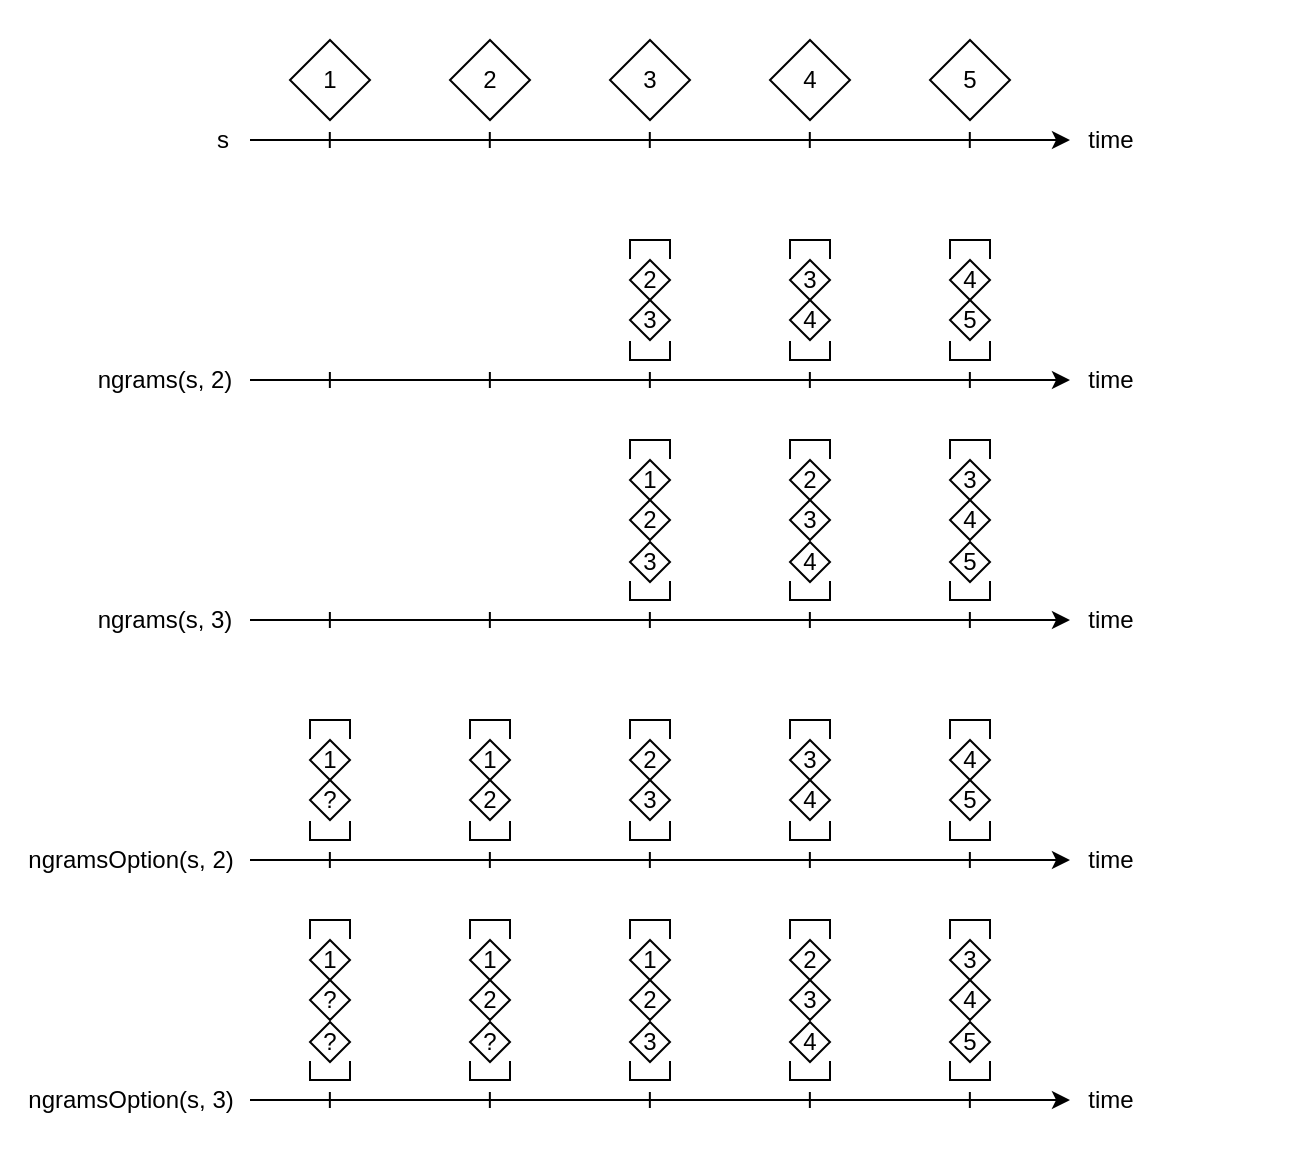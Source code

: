 <mxfile version="22.1.2" type="device">
  <diagram name="Pagina-1" id="KrAMYKN802Sa1sQlcGRf">
    <mxGraphModel dx="1416" dy="818" grid="1" gridSize="10" guides="1" tooltips="1" connect="1" arrows="1" fold="1" page="1" pageScale="1" pageWidth="827" pageHeight="1169" math="0" shadow="0">
      <root>
        <mxCell id="0" />
        <mxCell id="1" parent="0" />
        <mxCell id="X-2cT9AtNMiIcICBBnYA-75" value="" style="rounded=0;whiteSpace=wrap;html=1;strokeColor=none;" parent="1" vertex="1">
          <mxGeometry x="200" y="290" width="640" height="580" as="geometry" />
        </mxCell>
        <mxCell id="X-2cT9AtNMiIcICBBnYA-1" value="" style="endArrow=classic;html=1;rounded=0;" parent="1" edge="1">
          <mxGeometry width="50" height="50" relative="1" as="geometry">
            <mxPoint x="320" y="360" as="sourcePoint" />
            <mxPoint x="730" y="360" as="targetPoint" />
          </mxGeometry>
        </mxCell>
        <mxCell id="X-2cT9AtNMiIcICBBnYA-3" value="1" style="rhombus;whiteSpace=wrap;html=1;" parent="1" vertex="1">
          <mxGeometry x="340" y="310" width="40" height="40" as="geometry" />
        </mxCell>
        <mxCell id="X-2cT9AtNMiIcICBBnYA-4" value="2" style="rhombus;whiteSpace=wrap;html=1;" parent="1" vertex="1">
          <mxGeometry x="420" y="310" width="40" height="40" as="geometry" />
        </mxCell>
        <mxCell id="X-2cT9AtNMiIcICBBnYA-5" value="3" style="rhombus;whiteSpace=wrap;html=1;" parent="1" vertex="1">
          <mxGeometry x="500" y="310" width="40" height="40" as="geometry" />
        </mxCell>
        <mxCell id="X-2cT9AtNMiIcICBBnYA-6" value="4" style="rhombus;whiteSpace=wrap;html=1;" parent="1" vertex="1">
          <mxGeometry x="580" y="310" width="40" height="40" as="geometry" />
        </mxCell>
        <mxCell id="X-2cT9AtNMiIcICBBnYA-7" value="5" style="rhombus;whiteSpace=wrap;html=1;" parent="1" vertex="1">
          <mxGeometry x="660" y="310" width="40" height="40" as="geometry" />
        </mxCell>
        <mxCell id="X-2cT9AtNMiIcICBBnYA-8" value="" style="endArrow=classic;html=1;rounded=0;" parent="1" edge="1">
          <mxGeometry width="50" height="50" relative="1" as="geometry">
            <mxPoint x="320" y="480" as="sourcePoint" />
            <mxPoint x="730" y="480" as="targetPoint" />
          </mxGeometry>
        </mxCell>
        <mxCell id="X-2cT9AtNMiIcICBBnYA-26" value="" style="endArrow=none;html=1;rounded=0;" parent="1" edge="1">
          <mxGeometry width="50" height="50" relative="1" as="geometry">
            <mxPoint x="359.9" y="364" as="sourcePoint" />
            <mxPoint x="359.9" y="356" as="targetPoint" />
          </mxGeometry>
        </mxCell>
        <mxCell id="X-2cT9AtNMiIcICBBnYA-27" value="" style="endArrow=none;html=1;rounded=0;" parent="1" edge="1">
          <mxGeometry width="50" height="50" relative="1" as="geometry">
            <mxPoint x="439.9" y="364" as="sourcePoint" />
            <mxPoint x="439.9" y="356" as="targetPoint" />
          </mxGeometry>
        </mxCell>
        <mxCell id="X-2cT9AtNMiIcICBBnYA-28" value="" style="endArrow=none;html=1;rounded=0;" parent="1" edge="1">
          <mxGeometry width="50" height="50" relative="1" as="geometry">
            <mxPoint x="519.9" y="364" as="sourcePoint" />
            <mxPoint x="519.9" y="356" as="targetPoint" />
          </mxGeometry>
        </mxCell>
        <mxCell id="X-2cT9AtNMiIcICBBnYA-29" value="" style="endArrow=none;html=1;rounded=0;" parent="1" edge="1">
          <mxGeometry width="50" height="50" relative="1" as="geometry">
            <mxPoint x="599.9" y="364" as="sourcePoint" />
            <mxPoint x="599.9" y="356" as="targetPoint" />
          </mxGeometry>
        </mxCell>
        <mxCell id="X-2cT9AtNMiIcICBBnYA-30" value="" style="endArrow=none;html=1;rounded=0;" parent="1" edge="1">
          <mxGeometry width="50" height="50" relative="1" as="geometry">
            <mxPoint x="679.9" y="364" as="sourcePoint" />
            <mxPoint x="679.9" y="356" as="targetPoint" />
          </mxGeometry>
        </mxCell>
        <mxCell id="X-2cT9AtNMiIcICBBnYA-31" value="" style="endArrow=none;html=1;rounded=0;" parent="1" edge="1">
          <mxGeometry width="50" height="50" relative="1" as="geometry">
            <mxPoint x="359.93" y="484" as="sourcePoint" />
            <mxPoint x="359.93" y="476" as="targetPoint" />
          </mxGeometry>
        </mxCell>
        <mxCell id="X-2cT9AtNMiIcICBBnYA-32" value="" style="endArrow=none;html=1;rounded=0;" parent="1" edge="1">
          <mxGeometry width="50" height="50" relative="1" as="geometry">
            <mxPoint x="439.93" y="484" as="sourcePoint" />
            <mxPoint x="439.93" y="476" as="targetPoint" />
          </mxGeometry>
        </mxCell>
        <mxCell id="X-2cT9AtNMiIcICBBnYA-33" value="" style="endArrow=none;html=1;rounded=0;" parent="1" edge="1">
          <mxGeometry width="50" height="50" relative="1" as="geometry">
            <mxPoint x="519.93" y="484" as="sourcePoint" />
            <mxPoint x="519.93" y="476" as="targetPoint" />
          </mxGeometry>
        </mxCell>
        <mxCell id="X-2cT9AtNMiIcICBBnYA-34" value="" style="endArrow=none;html=1;rounded=0;" parent="1" edge="1">
          <mxGeometry width="50" height="50" relative="1" as="geometry">
            <mxPoint x="599.93" y="484" as="sourcePoint" />
            <mxPoint x="599.93" y="476" as="targetPoint" />
          </mxGeometry>
        </mxCell>
        <mxCell id="X-2cT9AtNMiIcICBBnYA-35" value="" style="endArrow=none;html=1;rounded=0;" parent="1" edge="1">
          <mxGeometry width="50" height="50" relative="1" as="geometry">
            <mxPoint x="679.93" y="484" as="sourcePoint" />
            <mxPoint x="679.93" y="476" as="targetPoint" />
          </mxGeometry>
        </mxCell>
        <mxCell id="X-2cT9AtNMiIcICBBnYA-36" value="time" style="text;html=1;align=center;verticalAlign=middle;resizable=0;points=[];autosize=1;strokeColor=none;fillColor=none;" parent="1" vertex="1">
          <mxGeometry x="725" y="345" width="50" height="30" as="geometry" />
        </mxCell>
        <mxCell id="X-2cT9AtNMiIcICBBnYA-37" value="time" style="text;html=1;align=center;verticalAlign=middle;resizable=0;points=[];autosize=1;strokeColor=none;fillColor=none;" parent="1" vertex="1">
          <mxGeometry x="725" y="465" width="50" height="30" as="geometry" />
        </mxCell>
        <mxCell id="X-2cT9AtNMiIcICBBnYA-38" value="" style="endArrow=classic;html=1;rounded=0;" parent="1" edge="1">
          <mxGeometry width="50" height="50" relative="1" as="geometry">
            <mxPoint x="320" y="600" as="sourcePoint" />
            <mxPoint x="730" y="600" as="targetPoint" />
          </mxGeometry>
        </mxCell>
        <mxCell id="X-2cT9AtNMiIcICBBnYA-39" value="1" style="rhombus;whiteSpace=wrap;html=1;" parent="1" vertex="1">
          <mxGeometry x="510" y="520" width="20" height="20" as="geometry" />
        </mxCell>
        <mxCell id="X-2cT9AtNMiIcICBBnYA-40" value="2" style="rhombus;whiteSpace=wrap;html=1;" parent="1" vertex="1">
          <mxGeometry x="510" y="540" width="20" height="20" as="geometry" />
        </mxCell>
        <mxCell id="X-2cT9AtNMiIcICBBnYA-41" value="3" style="rhombus;whiteSpace=wrap;html=1;" parent="1" vertex="1">
          <mxGeometry x="510" y="561" width="20" height="20" as="geometry" />
        </mxCell>
        <mxCell id="X-2cT9AtNMiIcICBBnYA-42" value="" style="shape=partialRectangle;whiteSpace=wrap;html=1;bottom=1;right=1;left=1;top=0;fillColor=none;routingCenterX=-0.5;rotation=-180;" parent="1" vertex="1">
          <mxGeometry x="510" y="510" width="20" height="9" as="geometry" />
        </mxCell>
        <mxCell id="X-2cT9AtNMiIcICBBnYA-43" value="" style="shape=partialRectangle;whiteSpace=wrap;html=1;bottom=1;right=1;left=1;top=0;fillColor=none;routingCenterX=-0.5;rotation=0;" parent="1" vertex="1">
          <mxGeometry x="510" y="581" width="20" height="9" as="geometry" />
        </mxCell>
        <mxCell id="X-2cT9AtNMiIcICBBnYA-54" value="" style="endArrow=none;html=1;rounded=0;" parent="1" edge="1">
          <mxGeometry width="50" height="50" relative="1" as="geometry">
            <mxPoint x="359.93" y="604" as="sourcePoint" />
            <mxPoint x="359.93" y="596" as="targetPoint" />
          </mxGeometry>
        </mxCell>
        <mxCell id="X-2cT9AtNMiIcICBBnYA-55" value="" style="endArrow=none;html=1;rounded=0;" parent="1" edge="1">
          <mxGeometry width="50" height="50" relative="1" as="geometry">
            <mxPoint x="439.93" y="604" as="sourcePoint" />
            <mxPoint x="439.93" y="596" as="targetPoint" />
          </mxGeometry>
        </mxCell>
        <mxCell id="X-2cT9AtNMiIcICBBnYA-56" value="" style="endArrow=none;html=1;rounded=0;" parent="1" edge="1">
          <mxGeometry width="50" height="50" relative="1" as="geometry">
            <mxPoint x="519.93" y="604" as="sourcePoint" />
            <mxPoint x="519.93" y="596" as="targetPoint" />
          </mxGeometry>
        </mxCell>
        <mxCell id="X-2cT9AtNMiIcICBBnYA-57" value="" style="endArrow=none;html=1;rounded=0;" parent="1" edge="1">
          <mxGeometry width="50" height="50" relative="1" as="geometry">
            <mxPoint x="599.93" y="604" as="sourcePoint" />
            <mxPoint x="599.93" y="596" as="targetPoint" />
          </mxGeometry>
        </mxCell>
        <mxCell id="X-2cT9AtNMiIcICBBnYA-58" value="" style="endArrow=none;html=1;rounded=0;" parent="1" edge="1">
          <mxGeometry width="50" height="50" relative="1" as="geometry">
            <mxPoint x="679.93" y="604" as="sourcePoint" />
            <mxPoint x="679.93" y="596" as="targetPoint" />
          </mxGeometry>
        </mxCell>
        <mxCell id="X-2cT9AtNMiIcICBBnYA-59" value="time" style="text;html=1;align=center;verticalAlign=middle;resizable=0;points=[];autosize=1;strokeColor=none;fillColor=none;" parent="1" vertex="1">
          <mxGeometry x="725" y="585" width="50" height="30" as="geometry" />
        </mxCell>
        <mxCell id="X-2cT9AtNMiIcICBBnYA-60" value="2" style="rhombus;whiteSpace=wrap;html=1;" parent="1" vertex="1">
          <mxGeometry x="510" y="420" width="20" height="20" as="geometry" />
        </mxCell>
        <mxCell id="X-2cT9AtNMiIcICBBnYA-61" value="3" style="rhombus;whiteSpace=wrap;html=1;" parent="1" vertex="1">
          <mxGeometry x="510" y="440" width="20" height="20" as="geometry" />
        </mxCell>
        <mxCell id="X-2cT9AtNMiIcICBBnYA-62" value="" style="shape=partialRectangle;whiteSpace=wrap;html=1;bottom=1;right=1;left=1;top=0;fillColor=none;routingCenterX=-0.5;rotation=-180;" parent="1" vertex="1">
          <mxGeometry x="510" y="410" width="20" height="9" as="geometry" />
        </mxCell>
        <mxCell id="X-2cT9AtNMiIcICBBnYA-63" value="" style="shape=partialRectangle;whiteSpace=wrap;html=1;bottom=1;right=1;left=1;top=0;fillColor=none;routingCenterX=-0.5;rotation=0;" parent="1" vertex="1">
          <mxGeometry x="510" y="461" width="20" height="9" as="geometry" />
        </mxCell>
        <mxCell id="X-2cT9AtNMiIcICBBnYA-64" value="3" style="rhombus;whiteSpace=wrap;html=1;" parent="1" vertex="1">
          <mxGeometry x="590" y="420" width="20" height="20" as="geometry" />
        </mxCell>
        <mxCell id="X-2cT9AtNMiIcICBBnYA-65" value="4" style="rhombus;whiteSpace=wrap;html=1;" parent="1" vertex="1">
          <mxGeometry x="590" y="440" width="20" height="20" as="geometry" />
        </mxCell>
        <mxCell id="X-2cT9AtNMiIcICBBnYA-66" value="" style="shape=partialRectangle;whiteSpace=wrap;html=1;bottom=1;right=1;left=1;top=0;fillColor=none;routingCenterX=-0.5;rotation=-180;" parent="1" vertex="1">
          <mxGeometry x="590" y="410" width="20" height="9" as="geometry" />
        </mxCell>
        <mxCell id="X-2cT9AtNMiIcICBBnYA-67" value="" style="shape=partialRectangle;whiteSpace=wrap;html=1;bottom=1;right=1;left=1;top=0;fillColor=none;routingCenterX=-0.5;rotation=0;" parent="1" vertex="1">
          <mxGeometry x="590" y="461" width="20" height="9" as="geometry" />
        </mxCell>
        <mxCell id="X-2cT9AtNMiIcICBBnYA-68" value="4" style="rhombus;whiteSpace=wrap;html=1;" parent="1" vertex="1">
          <mxGeometry x="670" y="420" width="20" height="20" as="geometry" />
        </mxCell>
        <mxCell id="X-2cT9AtNMiIcICBBnYA-69" value="5" style="rhombus;whiteSpace=wrap;html=1;" parent="1" vertex="1">
          <mxGeometry x="670" y="440" width="20" height="20" as="geometry" />
        </mxCell>
        <mxCell id="X-2cT9AtNMiIcICBBnYA-70" value="" style="shape=partialRectangle;whiteSpace=wrap;html=1;bottom=1;right=1;left=1;top=0;fillColor=none;routingCenterX=-0.5;rotation=-180;" parent="1" vertex="1">
          <mxGeometry x="670" y="410" width="20" height="9" as="geometry" />
        </mxCell>
        <mxCell id="X-2cT9AtNMiIcICBBnYA-71" value="" style="shape=partialRectangle;whiteSpace=wrap;html=1;bottom=1;right=1;left=1;top=0;fillColor=none;routingCenterX=-0.5;rotation=0;" parent="1" vertex="1">
          <mxGeometry x="670" y="461" width="20" height="9" as="geometry" />
        </mxCell>
        <mxCell id="X-2cT9AtNMiIcICBBnYA-72" value="s" style="text;html=1;align=center;verticalAlign=middle;resizable=0;points=[];autosize=1;strokeColor=none;fillColor=none;" parent="1" vertex="1">
          <mxGeometry x="291" y="345" width="30" height="30" as="geometry" />
        </mxCell>
        <mxCell id="X-2cT9AtNMiIcICBBnYA-73" value="ngrams(s, 2)" style="text;html=1;align=center;verticalAlign=middle;resizable=0;points=[];autosize=1;strokeColor=none;fillColor=none;" parent="1" vertex="1">
          <mxGeometry x="232" y="465" width="90" height="30" as="geometry" />
        </mxCell>
        <mxCell id="X-2cT9AtNMiIcICBBnYA-74" value="ngrams(s, 3)" style="text;html=1;align=center;verticalAlign=middle;resizable=0;points=[];autosize=1;strokeColor=none;fillColor=none;" parent="1" vertex="1">
          <mxGeometry x="232" y="585" width="90" height="30" as="geometry" />
        </mxCell>
        <mxCell id="X-2cT9AtNMiIcICBBnYA-76" value="" style="endArrow=classic;html=1;rounded=0;" parent="1" edge="1">
          <mxGeometry width="50" height="50" relative="1" as="geometry">
            <mxPoint x="320" y="720" as="sourcePoint" />
            <mxPoint x="730" y="720" as="targetPoint" />
          </mxGeometry>
        </mxCell>
        <mxCell id="X-2cT9AtNMiIcICBBnYA-81" value="" style="endArrow=none;html=1;rounded=0;" parent="1" edge="1">
          <mxGeometry width="50" height="50" relative="1" as="geometry">
            <mxPoint x="359.93" y="724" as="sourcePoint" />
            <mxPoint x="359.93" y="716" as="targetPoint" />
          </mxGeometry>
        </mxCell>
        <mxCell id="X-2cT9AtNMiIcICBBnYA-82" value="" style="endArrow=none;html=1;rounded=0;" parent="1" edge="1">
          <mxGeometry width="50" height="50" relative="1" as="geometry">
            <mxPoint x="439.93" y="724" as="sourcePoint" />
            <mxPoint x="439.93" y="716" as="targetPoint" />
          </mxGeometry>
        </mxCell>
        <mxCell id="X-2cT9AtNMiIcICBBnYA-83" value="" style="endArrow=none;html=1;rounded=0;" parent="1" edge="1">
          <mxGeometry width="50" height="50" relative="1" as="geometry">
            <mxPoint x="519.93" y="724" as="sourcePoint" />
            <mxPoint x="519.93" y="716" as="targetPoint" />
          </mxGeometry>
        </mxCell>
        <mxCell id="X-2cT9AtNMiIcICBBnYA-84" value="" style="endArrow=none;html=1;rounded=0;" parent="1" edge="1">
          <mxGeometry width="50" height="50" relative="1" as="geometry">
            <mxPoint x="599.93" y="724" as="sourcePoint" />
            <mxPoint x="599.93" y="716" as="targetPoint" />
          </mxGeometry>
        </mxCell>
        <mxCell id="X-2cT9AtNMiIcICBBnYA-85" value="" style="endArrow=none;html=1;rounded=0;" parent="1" edge="1">
          <mxGeometry width="50" height="50" relative="1" as="geometry">
            <mxPoint x="679.93" y="724" as="sourcePoint" />
            <mxPoint x="679.93" y="716" as="targetPoint" />
          </mxGeometry>
        </mxCell>
        <mxCell id="X-2cT9AtNMiIcICBBnYA-86" value="time" style="text;html=1;align=center;verticalAlign=middle;resizable=0;points=[];autosize=1;strokeColor=none;fillColor=none;" parent="1" vertex="1">
          <mxGeometry x="725" y="705" width="50" height="30" as="geometry" />
        </mxCell>
        <mxCell id="X-2cT9AtNMiIcICBBnYA-87" value="" style="endArrow=classic;html=1;rounded=0;" parent="1" edge="1">
          <mxGeometry width="50" height="50" relative="1" as="geometry">
            <mxPoint x="320" y="840" as="sourcePoint" />
            <mxPoint x="730" y="840" as="targetPoint" />
          </mxGeometry>
        </mxCell>
        <mxCell id="X-2cT9AtNMiIcICBBnYA-103" value="" style="endArrow=none;html=1;rounded=0;" parent="1" edge="1">
          <mxGeometry width="50" height="50" relative="1" as="geometry">
            <mxPoint x="359.93" y="844" as="sourcePoint" />
            <mxPoint x="359.93" y="836" as="targetPoint" />
          </mxGeometry>
        </mxCell>
        <mxCell id="X-2cT9AtNMiIcICBBnYA-104" value="" style="endArrow=none;html=1;rounded=0;" parent="1" edge="1">
          <mxGeometry width="50" height="50" relative="1" as="geometry">
            <mxPoint x="439.93" y="844" as="sourcePoint" />
            <mxPoint x="439.93" y="836" as="targetPoint" />
          </mxGeometry>
        </mxCell>
        <mxCell id="X-2cT9AtNMiIcICBBnYA-105" value="" style="endArrow=none;html=1;rounded=0;" parent="1" edge="1">
          <mxGeometry width="50" height="50" relative="1" as="geometry">
            <mxPoint x="519.93" y="844" as="sourcePoint" />
            <mxPoint x="519.93" y="836" as="targetPoint" />
          </mxGeometry>
        </mxCell>
        <mxCell id="X-2cT9AtNMiIcICBBnYA-106" value="" style="endArrow=none;html=1;rounded=0;" parent="1" edge="1">
          <mxGeometry width="50" height="50" relative="1" as="geometry">
            <mxPoint x="599.93" y="844" as="sourcePoint" />
            <mxPoint x="599.93" y="836" as="targetPoint" />
          </mxGeometry>
        </mxCell>
        <mxCell id="X-2cT9AtNMiIcICBBnYA-107" value="" style="endArrow=none;html=1;rounded=0;" parent="1" edge="1">
          <mxGeometry width="50" height="50" relative="1" as="geometry">
            <mxPoint x="679.93" y="844" as="sourcePoint" />
            <mxPoint x="679.93" y="836" as="targetPoint" />
          </mxGeometry>
        </mxCell>
        <mxCell id="X-2cT9AtNMiIcICBBnYA-108" value="time" style="text;html=1;align=center;verticalAlign=middle;resizable=0;points=[];autosize=1;strokeColor=none;fillColor=none;" parent="1" vertex="1">
          <mxGeometry x="725" y="825" width="50" height="30" as="geometry" />
        </mxCell>
        <mxCell id="X-2cT9AtNMiIcICBBnYA-121" value="ngramsOption(s, 2)" style="text;html=1;align=center;verticalAlign=middle;resizable=0;points=[];autosize=1;strokeColor=none;fillColor=none;" parent="1" vertex="1">
          <mxGeometry x="195" y="705" width="130" height="30" as="geometry" />
        </mxCell>
        <mxCell id="X-2cT9AtNMiIcICBBnYA-122" value="ngramsOption(s, 3)" style="text;html=1;align=center;verticalAlign=middle;resizable=0;points=[];autosize=1;strokeColor=none;fillColor=none;" parent="1" vertex="1">
          <mxGeometry x="195" y="825" width="130" height="30" as="geometry" />
        </mxCell>
        <mxCell id="umXss4XSFMtkoOehGp6l-1" value="2" style="rhombus;whiteSpace=wrap;html=1;" vertex="1" parent="1">
          <mxGeometry x="590" y="520" width="20" height="20" as="geometry" />
        </mxCell>
        <mxCell id="umXss4XSFMtkoOehGp6l-2" value="3" style="rhombus;whiteSpace=wrap;html=1;" vertex="1" parent="1">
          <mxGeometry x="590" y="540" width="20" height="20" as="geometry" />
        </mxCell>
        <mxCell id="umXss4XSFMtkoOehGp6l-3" value="4" style="rhombus;whiteSpace=wrap;html=1;" vertex="1" parent="1">
          <mxGeometry x="590" y="561" width="20" height="20" as="geometry" />
        </mxCell>
        <mxCell id="umXss4XSFMtkoOehGp6l-4" value="" style="shape=partialRectangle;whiteSpace=wrap;html=1;bottom=1;right=1;left=1;top=0;fillColor=none;routingCenterX=-0.5;rotation=-180;" vertex="1" parent="1">
          <mxGeometry x="590" y="510" width="20" height="9" as="geometry" />
        </mxCell>
        <mxCell id="umXss4XSFMtkoOehGp6l-5" value="" style="shape=partialRectangle;whiteSpace=wrap;html=1;bottom=1;right=1;left=1;top=0;fillColor=none;routingCenterX=-0.5;rotation=0;" vertex="1" parent="1">
          <mxGeometry x="590" y="581" width="20" height="9" as="geometry" />
        </mxCell>
        <mxCell id="umXss4XSFMtkoOehGp6l-6" value="3" style="rhombus;whiteSpace=wrap;html=1;" vertex="1" parent="1">
          <mxGeometry x="670" y="520" width="20" height="20" as="geometry" />
        </mxCell>
        <mxCell id="umXss4XSFMtkoOehGp6l-7" value="4" style="rhombus;whiteSpace=wrap;html=1;" vertex="1" parent="1">
          <mxGeometry x="670" y="540" width="20" height="20" as="geometry" />
        </mxCell>
        <mxCell id="umXss4XSFMtkoOehGp6l-8" value="5" style="rhombus;whiteSpace=wrap;html=1;" vertex="1" parent="1">
          <mxGeometry x="670" y="561" width="20" height="20" as="geometry" />
        </mxCell>
        <mxCell id="umXss4XSFMtkoOehGp6l-9" value="" style="shape=partialRectangle;whiteSpace=wrap;html=1;bottom=1;right=1;left=1;top=0;fillColor=none;routingCenterX=-0.5;rotation=-180;" vertex="1" parent="1">
          <mxGeometry x="670" y="510" width="20" height="9" as="geometry" />
        </mxCell>
        <mxCell id="umXss4XSFMtkoOehGp6l-10" value="" style="shape=partialRectangle;whiteSpace=wrap;html=1;bottom=1;right=1;left=1;top=0;fillColor=none;routingCenterX=-0.5;rotation=0;" vertex="1" parent="1">
          <mxGeometry x="670" y="581" width="20" height="9" as="geometry" />
        </mxCell>
        <mxCell id="umXss4XSFMtkoOehGp6l-11" value="1" style="rhombus;whiteSpace=wrap;html=1;" vertex="1" parent="1">
          <mxGeometry x="350" y="660" width="20" height="20" as="geometry" />
        </mxCell>
        <mxCell id="umXss4XSFMtkoOehGp6l-12" value="?" style="rhombus;whiteSpace=wrap;html=1;" vertex="1" parent="1">
          <mxGeometry x="350" y="680" width="20" height="20" as="geometry" />
        </mxCell>
        <mxCell id="umXss4XSFMtkoOehGp6l-13" value="" style="shape=partialRectangle;whiteSpace=wrap;html=1;bottom=1;right=1;left=1;top=0;fillColor=none;routingCenterX=-0.5;rotation=-180;" vertex="1" parent="1">
          <mxGeometry x="350" y="650" width="20" height="9" as="geometry" />
        </mxCell>
        <mxCell id="umXss4XSFMtkoOehGp6l-14" value="" style="shape=partialRectangle;whiteSpace=wrap;html=1;bottom=1;right=1;left=1;top=0;fillColor=none;routingCenterX=-0.5;rotation=0;" vertex="1" parent="1">
          <mxGeometry x="350" y="701" width="20" height="9" as="geometry" />
        </mxCell>
        <mxCell id="umXss4XSFMtkoOehGp6l-19" value="1" style="rhombus;whiteSpace=wrap;html=1;" vertex="1" parent="1">
          <mxGeometry x="430" y="660" width="20" height="20" as="geometry" />
        </mxCell>
        <mxCell id="umXss4XSFMtkoOehGp6l-20" value="2" style="rhombus;whiteSpace=wrap;html=1;" vertex="1" parent="1">
          <mxGeometry x="430" y="680" width="20" height="20" as="geometry" />
        </mxCell>
        <mxCell id="umXss4XSFMtkoOehGp6l-21" value="" style="shape=partialRectangle;whiteSpace=wrap;html=1;bottom=1;right=1;left=1;top=0;fillColor=none;routingCenterX=-0.5;rotation=-180;" vertex="1" parent="1">
          <mxGeometry x="430" y="650" width="20" height="9" as="geometry" />
        </mxCell>
        <mxCell id="umXss4XSFMtkoOehGp6l-22" value="" style="shape=partialRectangle;whiteSpace=wrap;html=1;bottom=1;right=1;left=1;top=0;fillColor=none;routingCenterX=-0.5;rotation=0;" vertex="1" parent="1">
          <mxGeometry x="430" y="701" width="20" height="9" as="geometry" />
        </mxCell>
        <mxCell id="umXss4XSFMtkoOehGp6l-23" value="2" style="rhombus;whiteSpace=wrap;html=1;" vertex="1" parent="1">
          <mxGeometry x="510" y="660" width="20" height="20" as="geometry" />
        </mxCell>
        <mxCell id="umXss4XSFMtkoOehGp6l-24" value="3" style="rhombus;whiteSpace=wrap;html=1;" vertex="1" parent="1">
          <mxGeometry x="510" y="680" width="20" height="20" as="geometry" />
        </mxCell>
        <mxCell id="umXss4XSFMtkoOehGp6l-25" value="" style="shape=partialRectangle;whiteSpace=wrap;html=1;bottom=1;right=1;left=1;top=0;fillColor=none;routingCenterX=-0.5;rotation=-180;" vertex="1" parent="1">
          <mxGeometry x="510" y="650" width="20" height="9" as="geometry" />
        </mxCell>
        <mxCell id="umXss4XSFMtkoOehGp6l-26" value="" style="shape=partialRectangle;whiteSpace=wrap;html=1;bottom=1;right=1;left=1;top=0;fillColor=none;routingCenterX=-0.5;rotation=0;" vertex="1" parent="1">
          <mxGeometry x="510" y="701" width="20" height="9" as="geometry" />
        </mxCell>
        <mxCell id="umXss4XSFMtkoOehGp6l-27" value="3" style="rhombus;whiteSpace=wrap;html=1;" vertex="1" parent="1">
          <mxGeometry x="590" y="660" width="20" height="20" as="geometry" />
        </mxCell>
        <mxCell id="umXss4XSFMtkoOehGp6l-28" value="4" style="rhombus;whiteSpace=wrap;html=1;" vertex="1" parent="1">
          <mxGeometry x="590" y="680" width="20" height="20" as="geometry" />
        </mxCell>
        <mxCell id="umXss4XSFMtkoOehGp6l-29" value="" style="shape=partialRectangle;whiteSpace=wrap;html=1;bottom=1;right=1;left=1;top=0;fillColor=none;routingCenterX=-0.5;rotation=-180;" vertex="1" parent="1">
          <mxGeometry x="590" y="650" width="20" height="9" as="geometry" />
        </mxCell>
        <mxCell id="umXss4XSFMtkoOehGp6l-30" value="" style="shape=partialRectangle;whiteSpace=wrap;html=1;bottom=1;right=1;left=1;top=0;fillColor=none;routingCenterX=-0.5;rotation=0;" vertex="1" parent="1">
          <mxGeometry x="590" y="701" width="20" height="9" as="geometry" />
        </mxCell>
        <mxCell id="umXss4XSFMtkoOehGp6l-31" value="4" style="rhombus;whiteSpace=wrap;html=1;" vertex="1" parent="1">
          <mxGeometry x="670" y="660" width="20" height="20" as="geometry" />
        </mxCell>
        <mxCell id="umXss4XSFMtkoOehGp6l-32" value="5" style="rhombus;whiteSpace=wrap;html=1;" vertex="1" parent="1">
          <mxGeometry x="670" y="680" width="20" height="20" as="geometry" />
        </mxCell>
        <mxCell id="umXss4XSFMtkoOehGp6l-33" value="" style="shape=partialRectangle;whiteSpace=wrap;html=1;bottom=1;right=1;left=1;top=0;fillColor=none;routingCenterX=-0.5;rotation=-180;" vertex="1" parent="1">
          <mxGeometry x="670" y="650" width="20" height="9" as="geometry" />
        </mxCell>
        <mxCell id="umXss4XSFMtkoOehGp6l-34" value="" style="shape=partialRectangle;whiteSpace=wrap;html=1;bottom=1;right=1;left=1;top=0;fillColor=none;routingCenterX=-0.5;rotation=0;" vertex="1" parent="1">
          <mxGeometry x="670" y="701" width="20" height="9" as="geometry" />
        </mxCell>
        <mxCell id="umXss4XSFMtkoOehGp6l-35" value="1" style="rhombus;whiteSpace=wrap;html=1;" vertex="1" parent="1">
          <mxGeometry x="350" y="760" width="20" height="20" as="geometry" />
        </mxCell>
        <mxCell id="umXss4XSFMtkoOehGp6l-36" value="?" style="rhombus;whiteSpace=wrap;html=1;" vertex="1" parent="1">
          <mxGeometry x="350" y="780" width="20" height="20" as="geometry" />
        </mxCell>
        <mxCell id="umXss4XSFMtkoOehGp6l-37" value="?" style="rhombus;whiteSpace=wrap;html=1;" vertex="1" parent="1">
          <mxGeometry x="350" y="801" width="20" height="20" as="geometry" />
        </mxCell>
        <mxCell id="umXss4XSFMtkoOehGp6l-38" value="" style="shape=partialRectangle;whiteSpace=wrap;html=1;bottom=1;right=1;left=1;top=0;fillColor=none;routingCenterX=-0.5;rotation=-180;" vertex="1" parent="1">
          <mxGeometry x="350" y="750" width="20" height="9" as="geometry" />
        </mxCell>
        <mxCell id="umXss4XSFMtkoOehGp6l-39" value="" style="shape=partialRectangle;whiteSpace=wrap;html=1;bottom=1;right=1;left=1;top=0;fillColor=none;routingCenterX=-0.5;rotation=0;" vertex="1" parent="1">
          <mxGeometry x="350" y="821" width="20" height="9" as="geometry" />
        </mxCell>
        <mxCell id="umXss4XSFMtkoOehGp6l-40" value="1" style="rhombus;whiteSpace=wrap;html=1;" vertex="1" parent="1">
          <mxGeometry x="430" y="760" width="20" height="20" as="geometry" />
        </mxCell>
        <mxCell id="umXss4XSFMtkoOehGp6l-41" value="2" style="rhombus;whiteSpace=wrap;html=1;" vertex="1" parent="1">
          <mxGeometry x="430" y="780" width="20" height="20" as="geometry" />
        </mxCell>
        <mxCell id="umXss4XSFMtkoOehGp6l-42" value="?" style="rhombus;whiteSpace=wrap;html=1;" vertex="1" parent="1">
          <mxGeometry x="430" y="801" width="20" height="20" as="geometry" />
        </mxCell>
        <mxCell id="umXss4XSFMtkoOehGp6l-43" value="" style="shape=partialRectangle;whiteSpace=wrap;html=1;bottom=1;right=1;left=1;top=0;fillColor=none;routingCenterX=-0.5;rotation=-180;" vertex="1" parent="1">
          <mxGeometry x="430" y="750" width="20" height="9" as="geometry" />
        </mxCell>
        <mxCell id="umXss4XSFMtkoOehGp6l-44" value="" style="shape=partialRectangle;whiteSpace=wrap;html=1;bottom=1;right=1;left=1;top=0;fillColor=none;routingCenterX=-0.5;rotation=0;" vertex="1" parent="1">
          <mxGeometry x="430" y="821" width="20" height="9" as="geometry" />
        </mxCell>
        <mxCell id="umXss4XSFMtkoOehGp6l-45" value="1" style="rhombus;whiteSpace=wrap;html=1;" vertex="1" parent="1">
          <mxGeometry x="510" y="760" width="20" height="20" as="geometry" />
        </mxCell>
        <mxCell id="umXss4XSFMtkoOehGp6l-46" value="2" style="rhombus;whiteSpace=wrap;html=1;" vertex="1" parent="1">
          <mxGeometry x="510" y="780" width="20" height="20" as="geometry" />
        </mxCell>
        <mxCell id="umXss4XSFMtkoOehGp6l-47" value="3" style="rhombus;whiteSpace=wrap;html=1;" vertex="1" parent="1">
          <mxGeometry x="510" y="801" width="20" height="20" as="geometry" />
        </mxCell>
        <mxCell id="umXss4XSFMtkoOehGp6l-48" value="" style="shape=partialRectangle;whiteSpace=wrap;html=1;bottom=1;right=1;left=1;top=0;fillColor=none;routingCenterX=-0.5;rotation=-180;" vertex="1" parent="1">
          <mxGeometry x="510" y="750" width="20" height="9" as="geometry" />
        </mxCell>
        <mxCell id="umXss4XSFMtkoOehGp6l-49" value="" style="shape=partialRectangle;whiteSpace=wrap;html=1;bottom=1;right=1;left=1;top=0;fillColor=none;routingCenterX=-0.5;rotation=0;" vertex="1" parent="1">
          <mxGeometry x="510" y="821" width="20" height="9" as="geometry" />
        </mxCell>
        <mxCell id="umXss4XSFMtkoOehGp6l-50" value="2" style="rhombus;whiteSpace=wrap;html=1;" vertex="1" parent="1">
          <mxGeometry x="590" y="760" width="20" height="20" as="geometry" />
        </mxCell>
        <mxCell id="umXss4XSFMtkoOehGp6l-51" value="3" style="rhombus;whiteSpace=wrap;html=1;" vertex="1" parent="1">
          <mxGeometry x="590" y="780" width="20" height="20" as="geometry" />
        </mxCell>
        <mxCell id="umXss4XSFMtkoOehGp6l-52" value="4" style="rhombus;whiteSpace=wrap;html=1;" vertex="1" parent="1">
          <mxGeometry x="590" y="801" width="20" height="20" as="geometry" />
        </mxCell>
        <mxCell id="umXss4XSFMtkoOehGp6l-53" value="" style="shape=partialRectangle;whiteSpace=wrap;html=1;bottom=1;right=1;left=1;top=0;fillColor=none;routingCenterX=-0.5;rotation=-180;" vertex="1" parent="1">
          <mxGeometry x="590" y="750" width="20" height="9" as="geometry" />
        </mxCell>
        <mxCell id="umXss4XSFMtkoOehGp6l-54" value="" style="shape=partialRectangle;whiteSpace=wrap;html=1;bottom=1;right=1;left=1;top=0;fillColor=none;routingCenterX=-0.5;rotation=0;" vertex="1" parent="1">
          <mxGeometry x="590" y="821" width="20" height="9" as="geometry" />
        </mxCell>
        <mxCell id="umXss4XSFMtkoOehGp6l-55" value="3" style="rhombus;whiteSpace=wrap;html=1;" vertex="1" parent="1">
          <mxGeometry x="670" y="760" width="20" height="20" as="geometry" />
        </mxCell>
        <mxCell id="umXss4XSFMtkoOehGp6l-56" value="4" style="rhombus;whiteSpace=wrap;html=1;" vertex="1" parent="1">
          <mxGeometry x="670" y="780" width="20" height="20" as="geometry" />
        </mxCell>
        <mxCell id="umXss4XSFMtkoOehGp6l-57" value="5" style="rhombus;whiteSpace=wrap;html=1;" vertex="1" parent="1">
          <mxGeometry x="670" y="801" width="20" height="20" as="geometry" />
        </mxCell>
        <mxCell id="umXss4XSFMtkoOehGp6l-58" value="" style="shape=partialRectangle;whiteSpace=wrap;html=1;bottom=1;right=1;left=1;top=0;fillColor=none;routingCenterX=-0.5;rotation=-180;" vertex="1" parent="1">
          <mxGeometry x="670" y="750" width="20" height="9" as="geometry" />
        </mxCell>
        <mxCell id="umXss4XSFMtkoOehGp6l-59" value="" style="shape=partialRectangle;whiteSpace=wrap;html=1;bottom=1;right=1;left=1;top=0;fillColor=none;routingCenterX=-0.5;rotation=0;" vertex="1" parent="1">
          <mxGeometry x="670" y="821" width="20" height="9" as="geometry" />
        </mxCell>
      </root>
    </mxGraphModel>
  </diagram>
</mxfile>
